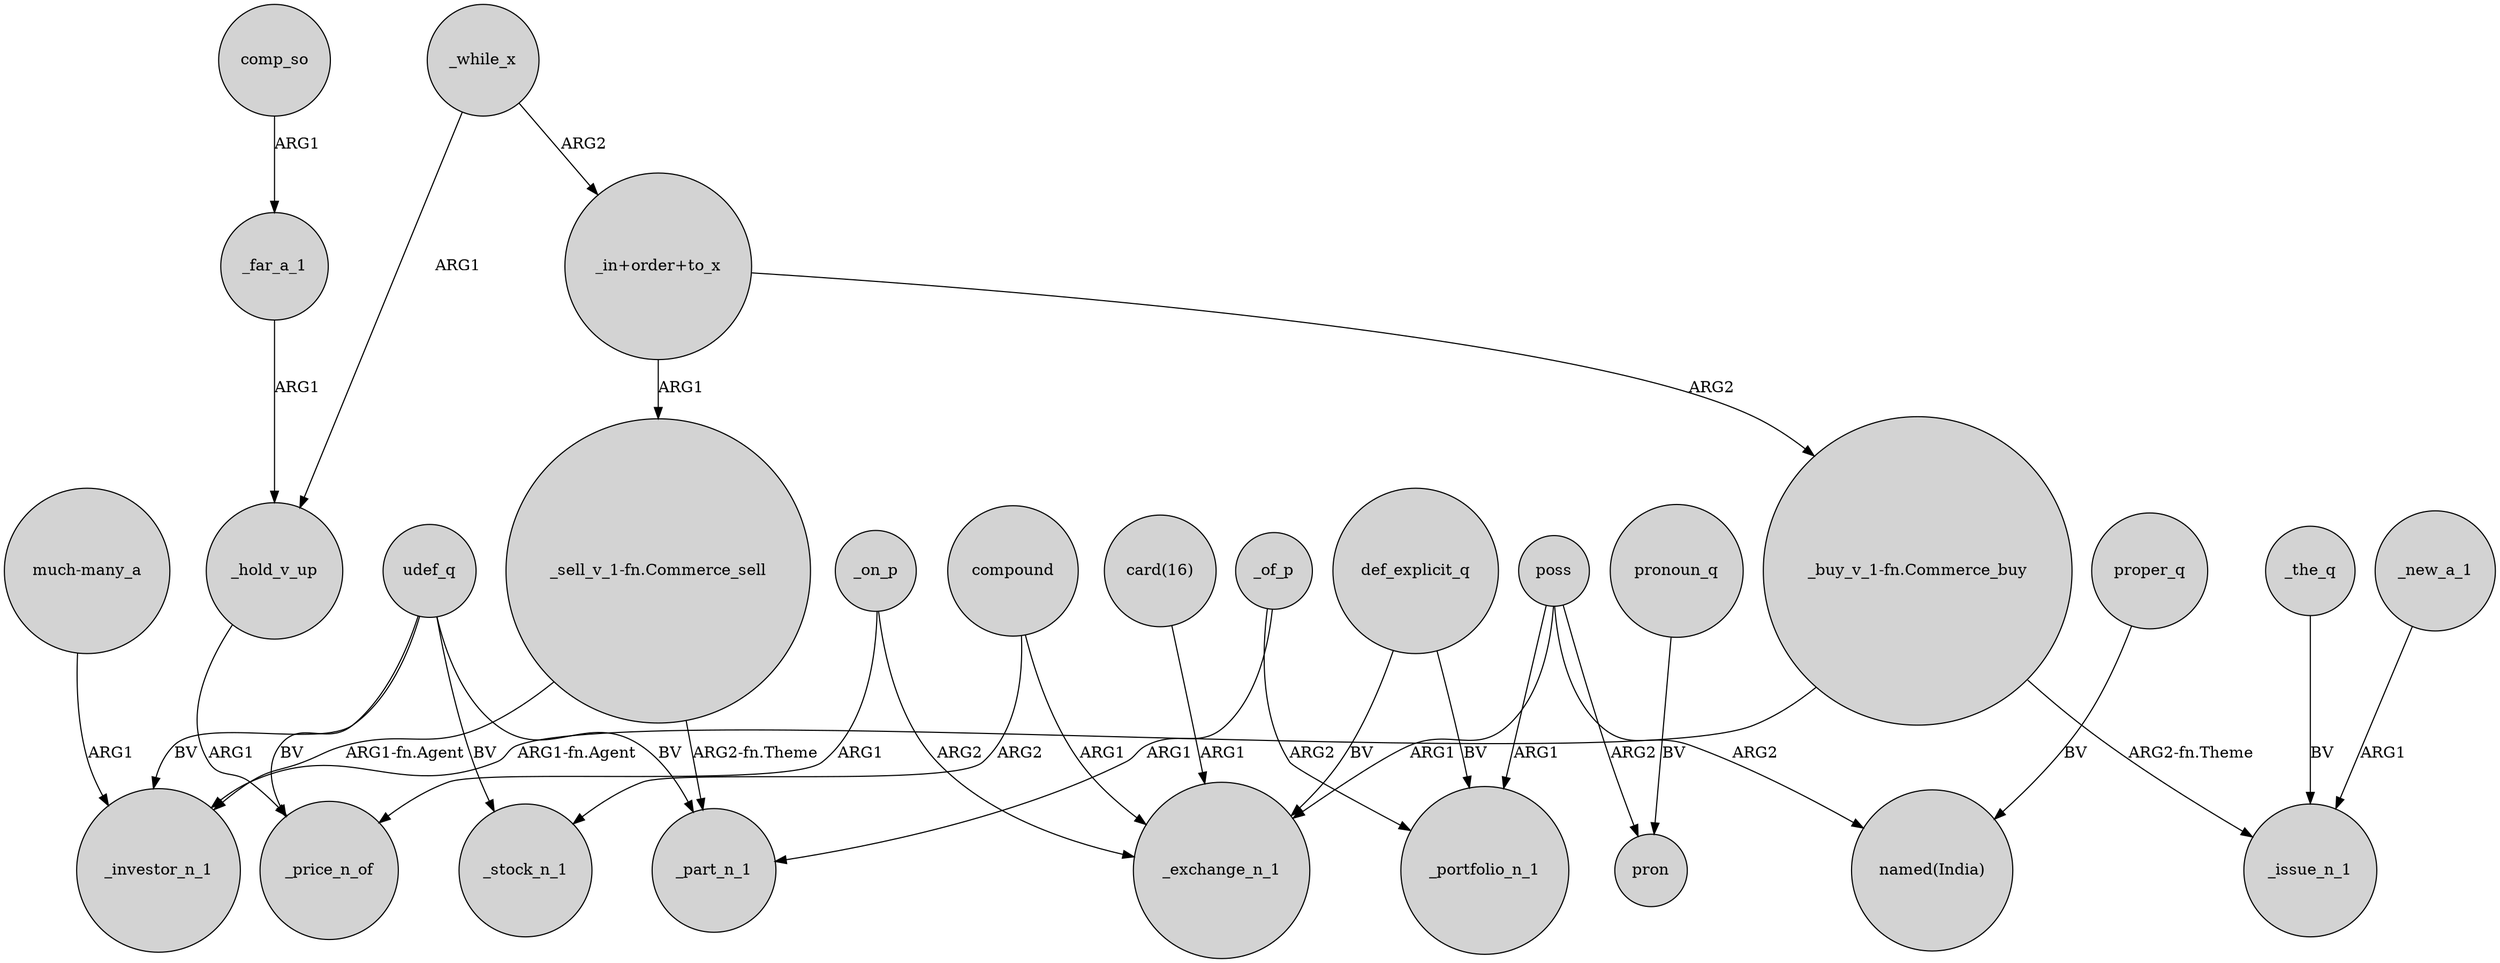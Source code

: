 digraph {
	node [shape=circle style=filled]
	udef_q -> _price_n_of [label=BV]
	poss -> pron [label=ARG2]
	udef_q -> _investor_n_1 [label=BV]
	"_in+order+to_x" -> "_buy_v_1-fn.Commerce_buy" [label=ARG2]
	"much-many_a" -> _investor_n_1 [label=ARG1]
	"_buy_v_1-fn.Commerce_buy" -> _issue_n_1 [label="ARG2-fn.Theme"]
	"_sell_v_1-fn.Commerce_sell" -> _investor_n_1 [label="ARG1-fn.Agent"]
	proper_q -> "named(India)" [label=BV]
	poss -> _portfolio_n_1 [label=ARG1]
	_the_q -> _issue_n_1 [label=BV]
	_of_p -> _part_n_1 [label=ARG1]
	def_explicit_q -> _portfolio_n_1 [label=BV]
	poss -> _exchange_n_1 [label=ARG1]
	_hold_v_up -> _price_n_of [label=ARG1]
	_far_a_1 -> _hold_v_up [label=ARG1]
	comp_so -> _far_a_1 [label=ARG1]
	compound -> _stock_n_1 [label=ARG2]
	"card(16)" -> _exchange_n_1 [label=ARG1]
	pronoun_q -> pron [label=BV]
	udef_q -> _stock_n_1 [label=BV]
	"_buy_v_1-fn.Commerce_buy" -> _investor_n_1 [label="ARG1-fn.Agent"]
	def_explicit_q -> _exchange_n_1 [label=BV]
	compound -> _exchange_n_1 [label=ARG1]
	_while_x -> _hold_v_up [label=ARG1]
	poss -> "named(India)" [label=ARG2]
	udef_q -> _part_n_1 [label=BV]
	_on_p -> _exchange_n_1 [label=ARG2]
	"_in+order+to_x" -> "_sell_v_1-fn.Commerce_sell" [label=ARG1]
	_while_x -> "_in+order+to_x" [label=ARG2]
	_on_p -> _price_n_of [label=ARG1]
	_new_a_1 -> _issue_n_1 [label=ARG1]
	"_sell_v_1-fn.Commerce_sell" -> _part_n_1 [label="ARG2-fn.Theme"]
	_of_p -> _portfolio_n_1 [label=ARG2]
}
